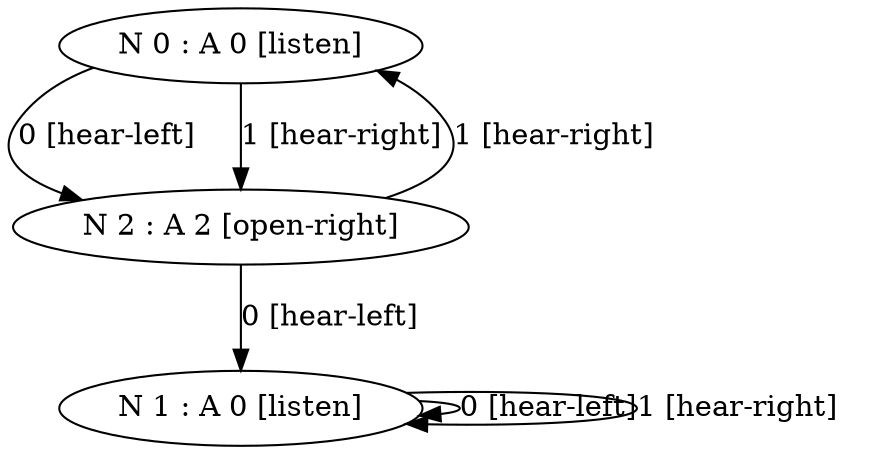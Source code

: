 digraph  {
	node [label="\N"];
	0	 [label="N 0 : A 0 [listen]"];
	2	 [label="N 2 : A 2 [open-right]"];
	0 -> 2 [key=0,
	label="0 [hear-left]"];
0 -> 2 [key=1,
label="1 [hear-right]"];
1 [label="N 1 : A 0 [listen]"];
1 -> 1 [key=0,
label="0 [hear-left]"];
1 -> 1 [key=1,
label="1 [hear-right]"];
2 -> 0 [key=0,
label="1 [hear-right]"];
2 -> 1 [key=0,
label="0 [hear-left]"];
}
